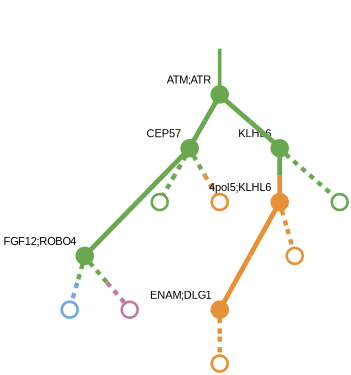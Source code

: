 strict digraph  {
graph[splines=false]; nodesep=0.7; rankdir=TB; ranksep=0.6; forcelabels=true; dpi=600; size=2.5;
0 [color="#6aa84fff", fillcolor="#6aa84fff", fixedsize=true, fontname=Arial, fontsize="12pt", height="0.25", label="", penwidth=3, shape=circle, style=filled, xlabel="ATM;ATR"];
2 [color="#6aa84fff", fillcolor="#6aa84fff", fixedsize=true, fontname=Arial, fontsize="12pt", height="0.25", label="", penwidth=3, shape=circle, style=filled, xlabel=CEP57];
4 [color="#6aa84fff", fillcolor="#6aa84fff", fixedsize=true, fontname=Arial, fontsize="12pt", height="0.25", label="", penwidth=3, shape=circle, style=filled, xlabel=KLHL6];
1 [color="#6aa84fff", fillcolor="#6aa84fff", fixedsize=true, fontname=Arial, fontsize="12pt", height="0.25", label="", penwidth=3, shape=circle, style=filled, xlabel="FGF12;ROBO4"];
6 [color="#6fa8dcff", fillcolor="#6fa8dcff", fixedsize=true, fontname=Arial, fontsize="12pt", height="0.25", label="", penwidth=3, shape=circle, style=solid, xlabel=""];
7 [color="#c27ba0ff", fillcolor="#c27ba0ff", fixedsize=true, fontname=Arial, fontsize="12pt", height="0.25", label="", penwidth=3, shape=circle, style=solid, xlabel=""];
8 [color="#6aa84fff", fillcolor="#6aa84fff", fixedsize=true, fontname=Arial, fontsize="12pt", height="0.25", label="", penwidth=3, shape=circle, style=solid, xlabel=""];
9 [color="#e69138ff", fillcolor="#e69138ff", fixedsize=true, fontname=Arial, fontsize="12pt", height="0.25", label="", penwidth=3, shape=circle, style=solid, xlabel=""];
3 [color="#e69138ff", fillcolor="#e69138ff", fixedsize=true, fontname=Arial, fontsize="12pt", height="0.25", label="", penwidth=3, shape=circle, style=filled, xlabel="ENAM;DLG1"];
10 [color="#e69138ff", fillcolor="#e69138ff", fixedsize=true, fontname=Arial, fontsize="12pt", height="0.25", label="", penwidth=3, shape=circle, style=solid, xlabel=""];
5 [color="#e69138ff", fillcolor="#e69138ff", fixedsize=true, fontname=Arial, fontsize="12pt", height="0.25", label="", penwidth=3, shape=circle, style=filled, xlabel="4pol5;KLHL6"];
11 [color="#6aa84fff", fillcolor="#6aa84fff", fixedsize=true, fontname=Arial, fontsize="12pt", height="0.25", label="", penwidth=3, shape=circle, style=solid, xlabel=""];
12 [color="#e69138ff", fillcolor="#e69138ff", fixedsize=true, fontname=Arial, fontsize="12pt", height="0.25", label="", penwidth=3, shape=circle, style=solid, xlabel=""];
normal [label="", penwidth=3, style=invis, xlabel="ATM;ATR"];
0 -> 2  [arrowsize=0, color="#6aa84fff;0.5:#6aa84fff", minlen="1.5", penwidth="5.5", style=solid];
0 -> 4  [arrowsize=0, color="#6aa84fff;0.5:#6aa84fff", minlen="1.5", penwidth="5.5", style=solid];
2 -> 1  [arrowsize=0, color="#6aa84fff;0.5:#6aa84fff", minlen="2.5", penwidth="5.5", style=solid];
2 -> 8  [arrowsize=0, color="#6aa84fff;0.5:#6aa84fff", minlen="1.25", penwidth=5, style=dashed];
2 -> 9  [arrowsize=0, color="#6aa84fff;0.5:#e69138ff", minlen="1.25", penwidth=5, style=dashed];
4 -> 5  [arrowsize=0, color="#6aa84fff;0.5:#e69138ff", minlen="1.25", penwidth="5.5", style=solid];
4 -> 11  [arrowsize=0, color="#6aa84fff;0.5:#6aa84fff", minlen="1.25", penwidth=5, style=dashed];
1 -> 6  [arrowsize=0, color="#6aa84fff;0.5:#6fa8dcff", minlen="1.25", penwidth=5, style=dashed];
1 -> 7  [arrowsize=0, color="#6aa84fff;0.5:#c27ba0ff", minlen="1.25", penwidth=5, style=dashed];
3 -> 10  [arrowsize=0, color="#e69138ff;0.5:#e69138ff", minlen="1.25", penwidth=5, style=dashed];
5 -> 3  [arrowsize=0, color="#e69138ff;0.5:#e69138ff", minlen="2.0", penwidth="5.5", style=solid];
5 -> 12  [arrowsize=0, color="#e69138ff;0.5:#e69138ff", minlen="1.25", penwidth=5, style=dashed];
normal -> 0  [arrowsize=0, color="#6aa84fff", label="", penwidth=4, style=solid];
}
